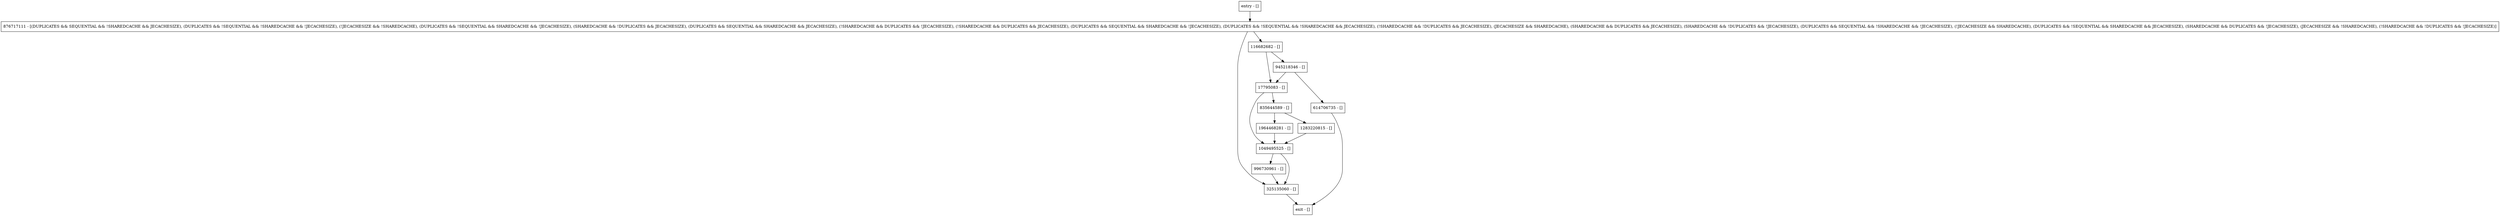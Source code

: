 digraph updateCounter {
node [shape=record];
325135060 [label="325135060 - []"];
116682682 [label="116682682 - []"];
835644589 [label="835644589 - []"];
1964468281 [label="1964468281 - []"];
996730961 [label="996730961 - []"];
614706735 [label="614706735 - []"];
entry [label="entry - []"];
exit [label="exit - []"];
945218346 [label="945218346 - []"];
1049495525 [label="1049495525 - []"];
17795083 [label="17795083 - []"];
876717111 [label="876717111 - [(DUPLICATES && SEQUENTIAL && !SHAREDCACHE && JECACHESIZE), (DUPLICATES && !SEQUENTIAL && !SHAREDCACHE && !JECACHESIZE), (!JECACHESIZE && !SHAREDCACHE), (DUPLICATES && !SEQUENTIAL && SHAREDCACHE && !JECACHESIZE), (SHAREDCACHE && !DUPLICATES && JECACHESIZE), (DUPLICATES && SEQUENTIAL && SHAREDCACHE && JECACHESIZE), (!SHAREDCACHE && DUPLICATES && !JECACHESIZE), (!SHAREDCACHE && DUPLICATES && JECACHESIZE), (DUPLICATES && SEQUENTIAL && SHAREDCACHE && !JECACHESIZE), (DUPLICATES && !SEQUENTIAL && !SHAREDCACHE && JECACHESIZE), (!SHAREDCACHE && !DUPLICATES && JECACHESIZE), (JECACHESIZE && SHAREDCACHE), (SHAREDCACHE && DUPLICATES && JECACHESIZE), (SHAREDCACHE && !DUPLICATES && !JECACHESIZE), (DUPLICATES && SEQUENTIAL && !SHAREDCACHE && !JECACHESIZE), (!JECACHESIZE && SHAREDCACHE), (DUPLICATES && !SEQUENTIAL && SHAREDCACHE && JECACHESIZE), (SHAREDCACHE && DUPLICATES && !JECACHESIZE), (JECACHESIZE && !SHAREDCACHE), (!SHAREDCACHE && !DUPLICATES && !JECACHESIZE)]"];
1283220815 [label="1283220815 - []"];
entry;
exit;
325135060 -> exit;
116682682 -> 945218346;
116682682 -> 17795083;
835644589 -> 1964468281;
835644589 -> 1283220815;
1964468281 -> 1049495525;
996730961 -> 325135060;
614706735 -> exit;
entry -> 876717111;
945218346 -> 614706735;
945218346 -> 17795083;
1049495525 -> 325135060;
1049495525 -> 996730961;
17795083 -> 835644589;
17795083 -> 1049495525;
876717111 -> 325135060;
876717111 -> 116682682;
1283220815 -> 1049495525;
}

